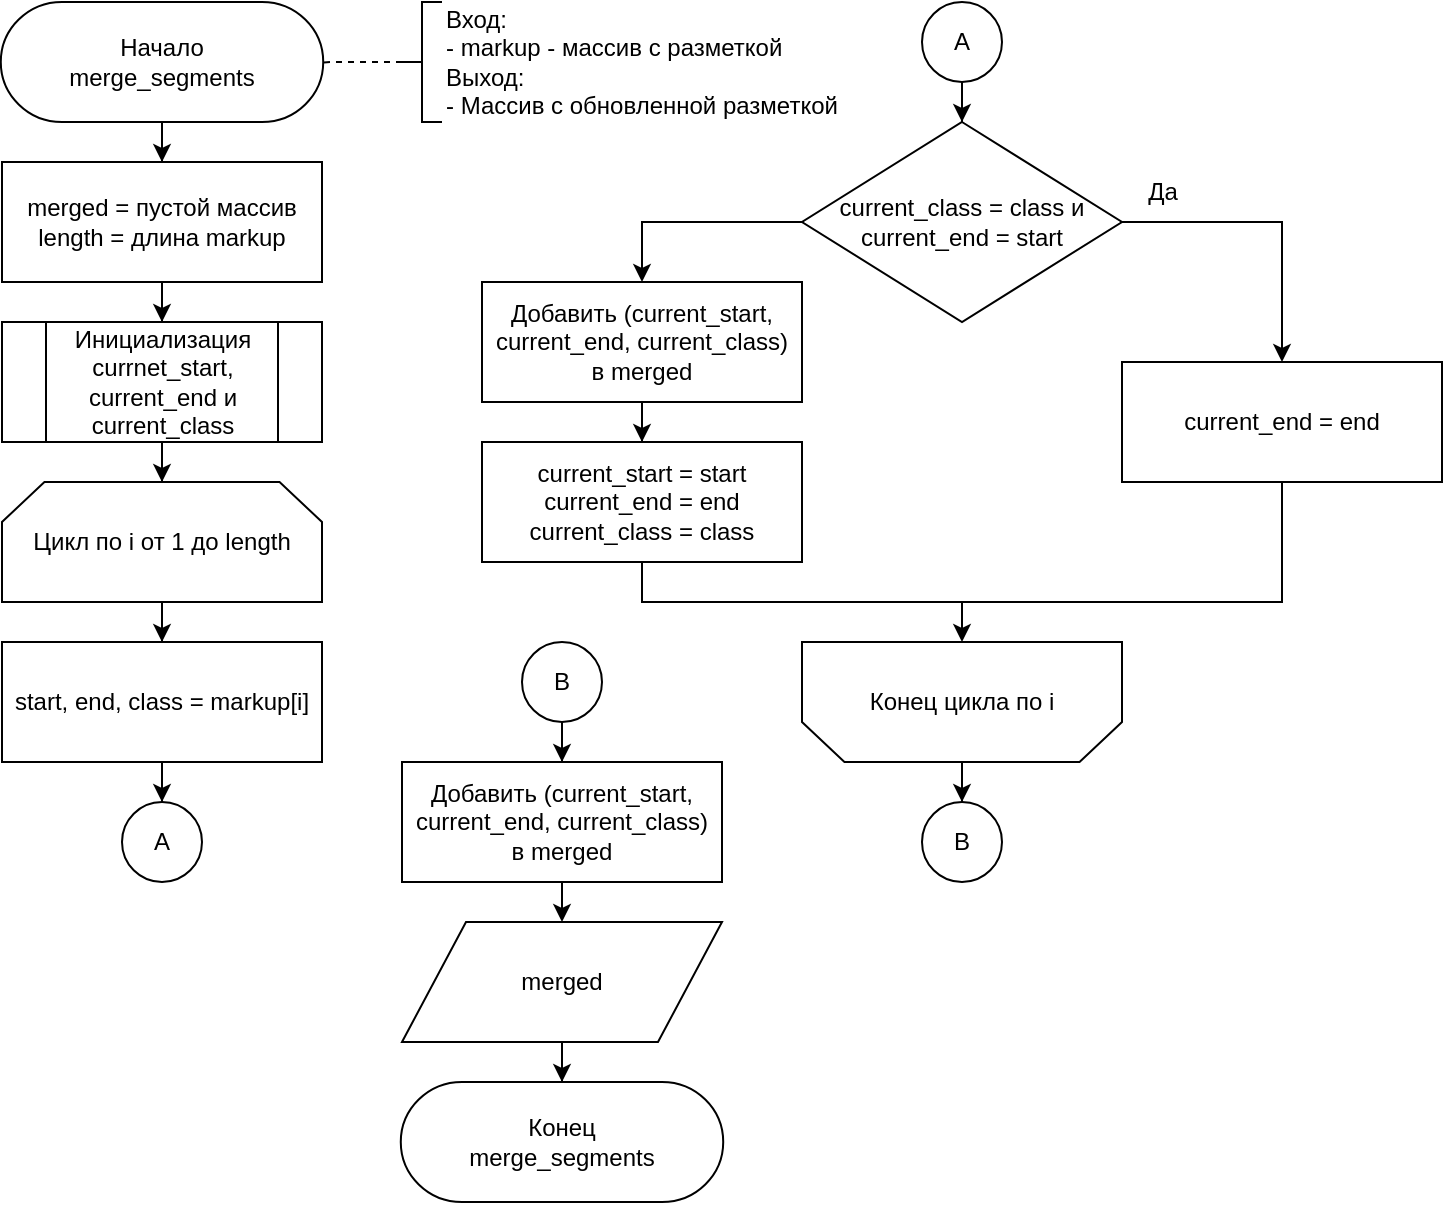 <mxfile version="27.0.9">
  <diagram name="Page-1" id="IZpAzl85bQErhHjrzCqq">
    <mxGraphModel dx="1665" dy="880" grid="1" gridSize="10" guides="1" tooltips="1" connect="1" arrows="1" fold="1" page="1" pageScale="1" pageWidth="850" pageHeight="1100" math="0" shadow="0">
      <root>
        <mxCell id="0" />
        <mxCell id="1" parent="0" />
        <mxCell id="aZaYGw0LEoOJw6ptMO0l-24" style="edgeStyle=orthogonalEdgeStyle;rounded=0;orthogonalLoop=1;jettySize=auto;html=1;" parent="1" source="aZaYGw0LEoOJw6ptMO0l-1" target="aZaYGw0LEoOJw6ptMO0l-2" edge="1">
          <mxGeometry relative="1" as="geometry" />
        </mxCell>
        <mxCell id="aZaYGw0LEoOJw6ptMO0l-1" value="Начало&lt;div&gt;merge_segments&lt;/div&gt;" style="html=1;shape=stencil(xVVNb4MwDP01HJmAaFV7nFh37GWTdnapgaghQU7Wj3+/0IAGAzqayyQO+D3yXuzYJGCpLqHGIIkkVBiw1yBJPpAqLsEosoFlSgevIheeXbhZuxB0jZlx2AmIw16gY7QhdcQzP5hWgcsSiZuGZdsgerHfNA9LMyWlFeFK6gHT460YcGnXRhcnFj09O5trG7uotg4VGqQB+pPczgFB8ubtFC9zevdwGmbU+f7l9Pm4U+zntPWpXvzbLF5YwZ1HYhN2683CA/Oy69Qfz86rmCO7xdnN2LHUInMDyNI9ZMeC1Jc8TG6yhma4R0RHV+qEs+19L/1OQHDZE+j+OY8oAGX2hVoF1q6h6zC+hHDhOiRloKnCQF8AFRhanTAXUAwofUase3B79NPbXXlkHHko/GPGHiecCaXxzhhYfNRkN3SmM1maK8I7LZtzIdzVNDcNI4Eb6i7KG/AN);whiteSpace=wrap;" parent="1" vertex="1">
          <mxGeometry x="230" y="40" width="100" height="60" as="geometry" />
        </mxCell>
        <mxCell id="aZaYGw0LEoOJw6ptMO0l-25" style="edgeStyle=orthogonalEdgeStyle;rounded=0;orthogonalLoop=1;jettySize=auto;html=1;" parent="1" source="aZaYGw0LEoOJw6ptMO0l-2" target="aZaYGw0LEoOJw6ptMO0l-3" edge="1">
          <mxGeometry relative="1" as="geometry" />
        </mxCell>
        <mxCell id="aZaYGw0LEoOJw6ptMO0l-2" value="merged = пустой массив&lt;div&gt;length = длина markup&lt;/div&gt;" style="rounded=1;whiteSpace=wrap;html=1;absoluteArcSize=1;arcSize=0;" parent="1" vertex="1">
          <mxGeometry x="200" y="120" width="160" height="60" as="geometry" />
        </mxCell>
        <mxCell id="aZaYGw0LEoOJw6ptMO0l-30" style="edgeStyle=orthogonalEdgeStyle;rounded=0;orthogonalLoop=1;jettySize=auto;html=1;" parent="1" source="aZaYGw0LEoOJw6ptMO0l-3" target="aZaYGw0LEoOJw6ptMO0l-4" edge="1">
          <mxGeometry relative="1" as="geometry" />
        </mxCell>
        <mxCell id="aZaYGw0LEoOJw6ptMO0l-3" value="Инициализация currnet_start, current_end и current_class" style="html=1;shape=process;whiteSpace=wrap;size=0.14;" parent="1" vertex="1">
          <mxGeometry x="200" y="200" width="160" height="60" as="geometry" />
        </mxCell>
        <mxCell id="aZaYGw0LEoOJw6ptMO0l-29" style="edgeStyle=orthogonalEdgeStyle;rounded=0;orthogonalLoop=1;jettySize=auto;html=1;" parent="1" source="aZaYGw0LEoOJw6ptMO0l-4" target="aZaYGw0LEoOJw6ptMO0l-6" edge="1">
          <mxGeometry relative="1" as="geometry" />
        </mxCell>
        <mxCell id="aZaYGw0LEoOJw6ptMO0l-4" value="Цикл по i от 1 до length" style="html=1;shape=stencil(rZVNb4MwDIZ/Ta5VIFoFxynrTlUvPeycUndEhQQF1o9/vxQXjc+OWpU44NfwPtjYChOyTFUBLORG5cDEBwvDtbWFF9Y615UP/W2KiSXH8IxhHGGoygKSCrWTclrtMsBMWTl7hLPeV3cHbVJw6CpWjL/7Z26XkIk1xptoa8pOppX3Zkob/y6/oBlfvCHmeo8xKjwhhwpcR/0rb4MCCz/JpGAeaUsgdStquP+Rvp4nBTTSitK9PiuYCdsQ6uILHvZwcTSTtyXxYmp1pF42W0eoboInpFemFlDInUqO387+mP3oVxbqttyDRJPO7QlaQyfGNna8AY1Dpk3LIRrd+Wcceg18gcWSYMFf7EApg/I3ksyW8GBovT6YiFqdGCMhD9bBg/k66CzDc2RqdAcGtYrnWi38Ag==);whiteSpace=wrap;" parent="1" vertex="1">
          <mxGeometry x="200" y="280" width="160" height="60" as="geometry" />
        </mxCell>
        <mxCell id="xNVxaILcYfBfM3eGd6EF-3" style="edgeStyle=orthogonalEdgeStyle;rounded=0;orthogonalLoop=1;jettySize=auto;html=1;" edge="1" parent="1" source="aZaYGw0LEoOJw6ptMO0l-6" target="xNVxaILcYfBfM3eGd6EF-1">
          <mxGeometry relative="1" as="geometry" />
        </mxCell>
        <mxCell id="aZaYGw0LEoOJw6ptMO0l-6" value="start, end, class = markup[i]" style="rounded=1;whiteSpace=wrap;html=1;absoluteArcSize=1;arcSize=0;" parent="1" vertex="1">
          <mxGeometry x="200" y="360" width="160" height="60" as="geometry" />
        </mxCell>
        <mxCell id="aZaYGw0LEoOJw6ptMO0l-14" style="edgeStyle=orthogonalEdgeStyle;rounded=0;orthogonalLoop=1;jettySize=auto;html=1;" parent="1" target="aZaYGw0LEoOJw6ptMO0l-9" edge="1">
          <mxGeometry relative="1" as="geometry">
            <Array as="points">
              <mxPoint x="520" y="150" />
            </Array>
            <mxPoint x="600" y="150.043" as="sourcePoint" />
          </mxGeometry>
        </mxCell>
        <mxCell id="aZaYGw0LEoOJw6ptMO0l-15" style="edgeStyle=orthogonalEdgeStyle;rounded=0;orthogonalLoop=1;jettySize=auto;html=1;" parent="1" target="aZaYGw0LEoOJw6ptMO0l-8" edge="1">
          <mxGeometry relative="1" as="geometry">
            <Array as="points">
              <mxPoint x="840" y="150" />
            </Array>
            <mxPoint x="760" y="150.043" as="sourcePoint" />
          </mxGeometry>
        </mxCell>
        <mxCell id="aZaYGw0LEoOJw6ptMO0l-7" value="current_class = class и&lt;div&gt;current_end = start&lt;/div&gt;" style="html=1;shape=mxgraph.flowchart.decision;whiteSpace=wrap;" parent="1" vertex="1">
          <mxGeometry x="600" y="100" width="160" height="100" as="geometry" />
        </mxCell>
        <mxCell id="aZaYGw0LEoOJw6ptMO0l-8" value="current_end = end" style="rounded=1;whiteSpace=wrap;html=1;absoluteArcSize=1;arcSize=0;" parent="1" vertex="1">
          <mxGeometry x="760" y="220" width="160" height="60" as="geometry" />
        </mxCell>
        <mxCell id="aZaYGw0LEoOJw6ptMO0l-16" style="edgeStyle=orthogonalEdgeStyle;rounded=0;orthogonalLoop=1;jettySize=auto;html=1;" parent="1" source="aZaYGw0LEoOJw6ptMO0l-9" target="aZaYGw0LEoOJw6ptMO0l-11" edge="1">
          <mxGeometry relative="1" as="geometry" />
        </mxCell>
        <mxCell id="aZaYGw0LEoOJw6ptMO0l-9" value="Добавить (current_start,&lt;div&gt;current_end, current_class)&lt;/div&gt;&lt;div&gt;в merged&lt;/div&gt;" style="rounded=1;whiteSpace=wrap;html=1;absoluteArcSize=1;arcSize=0;" parent="1" vertex="1">
          <mxGeometry x="440" y="180" width="160" height="60" as="geometry" />
        </mxCell>
        <mxCell id="aZaYGw0LEoOJw6ptMO0l-13" style="edgeStyle=orthogonalEdgeStyle;rounded=0;orthogonalLoop=1;jettySize=auto;html=1;endArrow=none;startFill=0;" parent="1" source="aZaYGw0LEoOJw6ptMO0l-11" target="aZaYGw0LEoOJw6ptMO0l-8" edge="1">
          <mxGeometry relative="1" as="geometry">
            <Array as="points">
              <mxPoint x="520" y="340" />
              <mxPoint x="840" y="340" />
            </Array>
          </mxGeometry>
        </mxCell>
        <mxCell id="aZaYGw0LEoOJw6ptMO0l-11" value="current_start = start&lt;div&gt;current_end = end&lt;/div&gt;&lt;div&gt;current_class = class&lt;/div&gt;" style="rounded=1;whiteSpace=wrap;html=1;absoluteArcSize=1;arcSize=0;" parent="1" vertex="1">
          <mxGeometry x="440" y="260" width="160" height="60" as="geometry" />
        </mxCell>
        <mxCell id="aZaYGw0LEoOJw6ptMO0l-17" style="edgeStyle=orthogonalEdgeStyle;rounded=0;orthogonalLoop=1;jettySize=auto;html=1;endArrow=none;startFill=1;startArrow=classic;" parent="1" source="aZaYGw0LEoOJw6ptMO0l-12" edge="1">
          <mxGeometry relative="1" as="geometry">
            <mxPoint x="680" y="340" as="targetPoint" />
          </mxGeometry>
        </mxCell>
        <mxCell id="xNVxaILcYfBfM3eGd6EF-7" style="edgeStyle=orthogonalEdgeStyle;rounded=0;orthogonalLoop=1;jettySize=auto;html=1;" edge="1" parent="1" source="aZaYGw0LEoOJw6ptMO0l-12" target="xNVxaILcYfBfM3eGd6EF-6">
          <mxGeometry relative="1" as="geometry" />
        </mxCell>
        <mxCell id="aZaYGw0LEoOJw6ptMO0l-12" value="Конец цикла по i" style="html=1;shape=stencil(rZVNb4MwDIZ/Ta5VIFoFxynrTlUvPeycUndEhQQF1o9/vxQXjc+OWpU44NfwPtjYChOyTFUBLORG5cDEBwvDtbWFF9Y615UP/W2KiSXH8IxhHGGoygKSCrWTclrtMsBMWTl7hLPeV3cHbVJw6CpWjL/7Z26XkIk1xptoa8pOppX3Zkob/y6/oBlfvCHmeo8xKjwhhwpcR/0rb4MCCz/JpGAeaUsgdStquP+Rvp4nBTTSitK9PiuYCdsQ6uILHvZwcTSTtyXxYmp1pF42W0eoboInpFemFlDInUqO387+mP3oVxbqttyDRJPO7QlaQyfGNna8AY1Dpk3LIRrd+Wcceg18gcWSYMFf7EApg/I3ksyW8GBovT6YiFqdGCMhD9bBg/k66CzDc2RqdAcGtYrnWi38Ag==);whiteSpace=wrap;flipV=1;" parent="1" vertex="1">
          <mxGeometry x="600" y="360" width="160" height="60" as="geometry" />
        </mxCell>
        <mxCell id="aZaYGw0LEoOJw6ptMO0l-22" style="edgeStyle=orthogonalEdgeStyle;rounded=0;orthogonalLoop=1;jettySize=auto;html=1;" parent="1" source="aZaYGw0LEoOJw6ptMO0l-18" edge="1">
          <mxGeometry relative="1" as="geometry">
            <mxPoint x="479.957" y="500" as="targetPoint" />
          </mxGeometry>
        </mxCell>
        <mxCell id="aZaYGw0LEoOJw6ptMO0l-18" value="Добавить (current_start,&lt;div&gt;current_end, current_class)&lt;/div&gt;&lt;div&gt;в merged&lt;/div&gt;" style="rounded=1;whiteSpace=wrap;html=1;absoluteArcSize=1;arcSize=0;" parent="1" vertex="1">
          <mxGeometry x="400" y="420" width="160" height="60" as="geometry" />
        </mxCell>
        <mxCell id="aZaYGw0LEoOJw6ptMO0l-20" value="Конец&lt;div&gt;merge_segments&lt;/div&gt;" style="html=1;shape=stencil(xVVNb4MwDP01HJmAaFV7nFh37GWTdnapgaghQU7Wj3+/0IAGAzqayyQO+D3yXuzYJGCpLqHGIIkkVBiw1yBJPpAqLsEosoFlSgevIheeXbhZuxB0jZlx2AmIw16gY7QhdcQzP5hWgcsSiZuGZdsgerHfNA9LMyWlFeFK6gHT460YcGnXRhcnFj09O5trG7uotg4VGqQB+pPczgFB8ubtFC9zevdwGmbU+f7l9Pm4U+zntPWpXvzbLF5YwZ1HYhN2683CA/Oy69Qfz86rmCO7xdnN2LHUInMDyNI9ZMeC1Jc8TG6yhma4R0RHV+qEs+19L/1OQHDZE+j+OY8oAGX2hVoF1q6h6zC+hHDhOiRloKnCQF8AFRhanTAXUAwofUase3B79NPbXXlkHHko/GPGHiecCaXxzhhYfNRkN3SmM1maK8I7LZtzIdzVNDcNI4Eb6i7KG/AN);whiteSpace=wrap;" parent="1" vertex="1">
          <mxGeometry x="430" y="580" width="100" height="60" as="geometry" />
        </mxCell>
        <mxCell id="aZaYGw0LEoOJw6ptMO0l-26" value="Вход:&lt;div&gt;- markup - массив с разметкой&lt;/div&gt;&lt;div&gt;Выход:&lt;/div&gt;&lt;div&gt;- Массив с обновленной разметкой&lt;/div&gt;" style="html=1;shape=mxgraph.flowchart.annotation_2;align=left;labelPosition=right;pointerEvents=1;" parent="1" vertex="1">
          <mxGeometry x="400.0" y="40" width="20" height="60" as="geometry" />
        </mxCell>
        <mxCell id="aZaYGw0LEoOJw6ptMO0l-27" style="edgeStyle=orthogonalEdgeStyle;rounded=0;orthogonalLoop=1;jettySize=auto;html=1;entryX=1.304;entryY=0.504;entryDx=0;entryDy=0;entryPerimeter=0;endArrow=none;startFill=0;dashed=1;" parent="1" source="aZaYGw0LEoOJw6ptMO0l-26" target="aZaYGw0LEoOJw6ptMO0l-1" edge="1">
          <mxGeometry relative="1" as="geometry" />
        </mxCell>
        <mxCell id="aZaYGw0LEoOJw6ptMO0l-31" value="Да" style="text;html=1;align=center;verticalAlign=middle;resizable=0;points=[];autosize=1;strokeColor=none;fillColor=none;" parent="1" vertex="1">
          <mxGeometry x="760" y="120" width="40" height="30" as="geometry" />
        </mxCell>
        <mxCell id="MpVShd4rvxvMIxhGNJW3-3" style="edgeStyle=orthogonalEdgeStyle;rounded=0;orthogonalLoop=1;jettySize=auto;html=1;" parent="1" source="MpVShd4rvxvMIxhGNJW3-2" target="aZaYGw0LEoOJw6ptMO0l-20" edge="1">
          <mxGeometry relative="1" as="geometry" />
        </mxCell>
        <mxCell id="MpVShd4rvxvMIxhGNJW3-2" value="merged" style="shape=parallelogram;html=1;perimeter=parallelogramPerimeter;whiteSpace=wrap;" parent="1" vertex="1">
          <mxGeometry x="400" y="500" width="160" height="60" as="geometry" />
        </mxCell>
        <mxCell id="xNVxaILcYfBfM3eGd6EF-1" value="A" style="html=1;shape=mxgraph.flowchart.start_2;whiteSpace=wrap;" vertex="1" parent="1">
          <mxGeometry x="260" y="440" width="40" height="40" as="geometry" />
        </mxCell>
        <mxCell id="xNVxaILcYfBfM3eGd6EF-4" style="edgeStyle=orthogonalEdgeStyle;rounded=0;orthogonalLoop=1;jettySize=auto;html=1;" edge="1" parent="1" source="xNVxaILcYfBfM3eGd6EF-2" target="aZaYGw0LEoOJw6ptMO0l-7">
          <mxGeometry relative="1" as="geometry" />
        </mxCell>
        <mxCell id="xNVxaILcYfBfM3eGd6EF-2" value="A" style="html=1;shape=mxgraph.flowchart.start_2;whiteSpace=wrap;" vertex="1" parent="1">
          <mxGeometry x="660" y="40" width="40" height="40" as="geometry" />
        </mxCell>
        <mxCell id="xNVxaILcYfBfM3eGd6EF-8" style="edgeStyle=orthogonalEdgeStyle;rounded=0;orthogonalLoop=1;jettySize=auto;html=1;" edge="1" parent="1" source="xNVxaILcYfBfM3eGd6EF-5" target="aZaYGw0LEoOJw6ptMO0l-18">
          <mxGeometry relative="1" as="geometry" />
        </mxCell>
        <mxCell id="xNVxaILcYfBfM3eGd6EF-5" value="B" style="html=1;shape=mxgraph.flowchart.start_2;whiteSpace=wrap;" vertex="1" parent="1">
          <mxGeometry x="460" y="360" width="40" height="40" as="geometry" />
        </mxCell>
        <mxCell id="xNVxaILcYfBfM3eGd6EF-6" value="B" style="html=1;shape=mxgraph.flowchart.start_2;whiteSpace=wrap;" vertex="1" parent="1">
          <mxGeometry x="660" y="440" width="40" height="40" as="geometry" />
        </mxCell>
      </root>
    </mxGraphModel>
  </diagram>
</mxfile>
